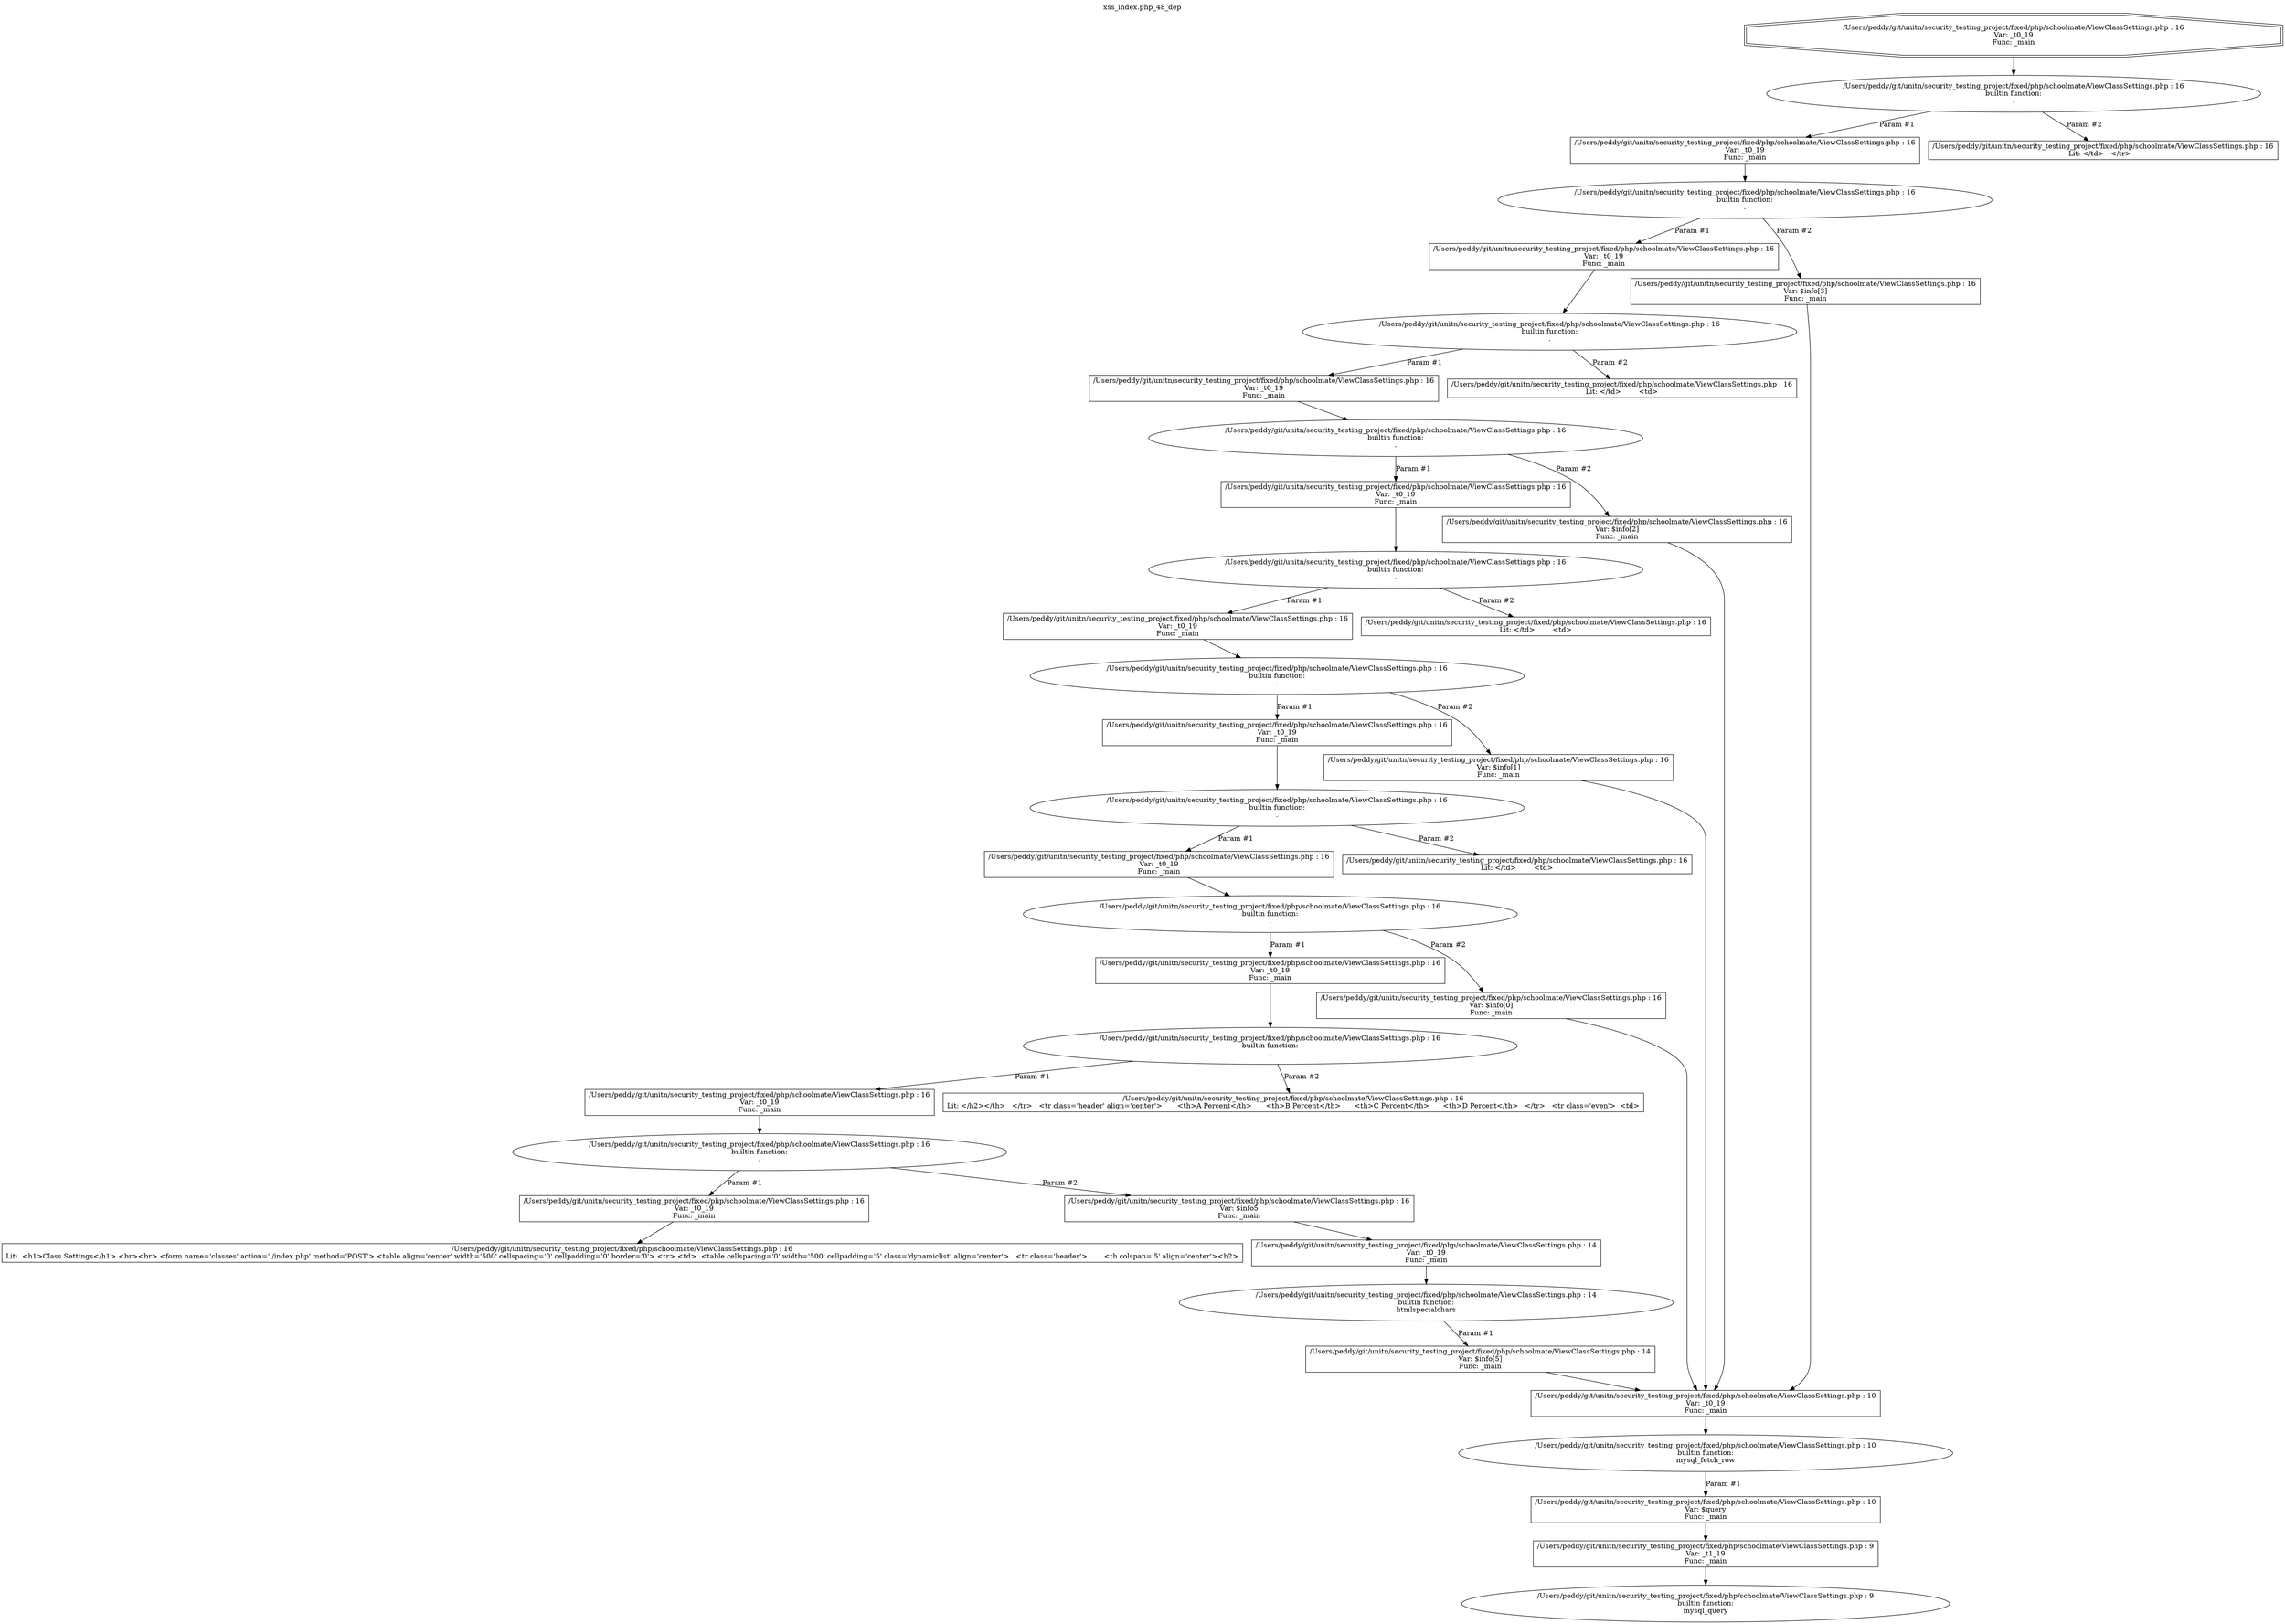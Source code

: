 digraph cfg {
  label="xss_index.php_48_dep";
  labelloc=t;
  n1 [shape=doubleoctagon, label="/Users/peddy/git/unitn/security_testing_project/fixed/php/schoolmate/ViewClassSettings.php : 16\nVar: _t0_19\nFunc: _main\n"];
  n2 [shape=ellipse, label="/Users/peddy/git/unitn/security_testing_project/fixed/php/schoolmate/ViewClassSettings.php : 16\nbuiltin function:\n.\n"];
  n3 [shape=box, label="/Users/peddy/git/unitn/security_testing_project/fixed/php/schoolmate/ViewClassSettings.php : 16\nVar: _t0_19\nFunc: _main\n"];
  n4 [shape=ellipse, label="/Users/peddy/git/unitn/security_testing_project/fixed/php/schoolmate/ViewClassSettings.php : 16\nbuiltin function:\n.\n"];
  n5 [shape=box, label="/Users/peddy/git/unitn/security_testing_project/fixed/php/schoolmate/ViewClassSettings.php : 16\nVar: _t0_19\nFunc: _main\n"];
  n6 [shape=ellipse, label="/Users/peddy/git/unitn/security_testing_project/fixed/php/schoolmate/ViewClassSettings.php : 16\nbuiltin function:\n.\n"];
  n7 [shape=box, label="/Users/peddy/git/unitn/security_testing_project/fixed/php/schoolmate/ViewClassSettings.php : 16\nVar: _t0_19\nFunc: _main\n"];
  n8 [shape=ellipse, label="/Users/peddy/git/unitn/security_testing_project/fixed/php/schoolmate/ViewClassSettings.php : 16\nbuiltin function:\n.\n"];
  n9 [shape=box, label="/Users/peddy/git/unitn/security_testing_project/fixed/php/schoolmate/ViewClassSettings.php : 16\nVar: _t0_19\nFunc: _main\n"];
  n10 [shape=ellipse, label="/Users/peddy/git/unitn/security_testing_project/fixed/php/schoolmate/ViewClassSettings.php : 16\nbuiltin function:\n.\n"];
  n11 [shape=box, label="/Users/peddy/git/unitn/security_testing_project/fixed/php/schoolmate/ViewClassSettings.php : 16\nVar: _t0_19\nFunc: _main\n"];
  n12 [shape=ellipse, label="/Users/peddy/git/unitn/security_testing_project/fixed/php/schoolmate/ViewClassSettings.php : 16\nbuiltin function:\n.\n"];
  n13 [shape=box, label="/Users/peddy/git/unitn/security_testing_project/fixed/php/schoolmate/ViewClassSettings.php : 16\nVar: _t0_19\nFunc: _main\n"];
  n14 [shape=ellipse, label="/Users/peddy/git/unitn/security_testing_project/fixed/php/schoolmate/ViewClassSettings.php : 16\nbuiltin function:\n.\n"];
  n15 [shape=box, label="/Users/peddy/git/unitn/security_testing_project/fixed/php/schoolmate/ViewClassSettings.php : 16\nVar: _t0_19\nFunc: _main\n"];
  n16 [shape=ellipse, label="/Users/peddy/git/unitn/security_testing_project/fixed/php/schoolmate/ViewClassSettings.php : 16\nbuiltin function:\n.\n"];
  n17 [shape=box, label="/Users/peddy/git/unitn/security_testing_project/fixed/php/schoolmate/ViewClassSettings.php : 16\nVar: _t0_19\nFunc: _main\n"];
  n18 [shape=ellipse, label="/Users/peddy/git/unitn/security_testing_project/fixed/php/schoolmate/ViewClassSettings.php : 16\nbuiltin function:\n.\n"];
  n19 [shape=box, label="/Users/peddy/git/unitn/security_testing_project/fixed/php/schoolmate/ViewClassSettings.php : 16\nVar: _t0_19\nFunc: _main\n"];
  n20 [shape=ellipse, label="/Users/peddy/git/unitn/security_testing_project/fixed/php/schoolmate/ViewClassSettings.php : 16\nbuiltin function:\n.\n"];
  n21 [shape=box, label="/Users/peddy/git/unitn/security_testing_project/fixed/php/schoolmate/ViewClassSettings.php : 16\nVar: _t0_19\nFunc: _main\n"];
  n22 [shape=box, label="/Users/peddy/git/unitn/security_testing_project/fixed/php/schoolmate/ViewClassSettings.php : 16\nLit:  <h1>Class Settings</h1> <br><br> <form name='classes' action='./index.php' method='POST'> <table align='center' width='500' cellspacing='0' cellpadding='0' border='0'> <tr> <td>  <table cellspacing='0' width='500' cellpadding='5' class='dynamiclist' align='center'>   <tr class='header'>	<th colspan='5' align='center'><h2>\n"];
  n23 [shape=box, label="/Users/peddy/git/unitn/security_testing_project/fixed/php/schoolmate/ViewClassSettings.php : 16\nVar: $info5\nFunc: _main\n"];
  n24 [shape=box, label="/Users/peddy/git/unitn/security_testing_project/fixed/php/schoolmate/ViewClassSettings.php : 14\nVar: _t0_19\nFunc: _main\n"];
  n25 [shape=ellipse, label="/Users/peddy/git/unitn/security_testing_project/fixed/php/schoolmate/ViewClassSettings.php : 14\nbuiltin function:\nhtmlspecialchars\n"];
  n26 [shape=box, label="/Users/peddy/git/unitn/security_testing_project/fixed/php/schoolmate/ViewClassSettings.php : 14\nVar: $info[5]\nFunc: _main\n"];
  n27 [shape=box, label="/Users/peddy/git/unitn/security_testing_project/fixed/php/schoolmate/ViewClassSettings.php : 10\nVar: _t0_19\nFunc: _main\n"];
  n28 [shape=ellipse, label="/Users/peddy/git/unitn/security_testing_project/fixed/php/schoolmate/ViewClassSettings.php : 10\nbuiltin function:\nmysql_fetch_row\n"];
  n29 [shape=box, label="/Users/peddy/git/unitn/security_testing_project/fixed/php/schoolmate/ViewClassSettings.php : 10\nVar: $query\nFunc: _main\n"];
  n30 [shape=box, label="/Users/peddy/git/unitn/security_testing_project/fixed/php/schoolmate/ViewClassSettings.php : 9\nVar: _t1_19\nFunc: _main\n"];
  n31 [shape=ellipse, label="/Users/peddy/git/unitn/security_testing_project/fixed/php/schoolmate/ViewClassSettings.php : 9\nbuiltin function:\nmysql_query\n"];
  n32 [shape=box, label="/Users/peddy/git/unitn/security_testing_project/fixed/php/schoolmate/ViewClassSettings.php : 16\nLit: </h2></th>   </tr>   <tr class='header' align='center'>	<th>A Percent</th>	<th>B Percent</th>	<th>C Percent</th>	<th>D Percent</th>   </tr>   <tr class='even'>	<td>\n"];
  n33 [shape=box, label="/Users/peddy/git/unitn/security_testing_project/fixed/php/schoolmate/ViewClassSettings.php : 16\nVar: $info[0]\nFunc: _main\n"];
  n34 [shape=box, label="/Users/peddy/git/unitn/security_testing_project/fixed/php/schoolmate/ViewClassSettings.php : 16\nLit: </td>	<td>\n"];
  n35 [shape=box, label="/Users/peddy/git/unitn/security_testing_project/fixed/php/schoolmate/ViewClassSettings.php : 16\nVar: $info[1]\nFunc: _main\n"];
  n36 [shape=box, label="/Users/peddy/git/unitn/security_testing_project/fixed/php/schoolmate/ViewClassSettings.php : 16\nLit: </td>	<td>\n"];
  n37 [shape=box, label="/Users/peddy/git/unitn/security_testing_project/fixed/php/schoolmate/ViewClassSettings.php : 16\nVar: $info[2]\nFunc: _main\n"];
  n38 [shape=box, label="/Users/peddy/git/unitn/security_testing_project/fixed/php/schoolmate/ViewClassSettings.php : 16\nLit: </td>	<td>\n"];
  n39 [shape=box, label="/Users/peddy/git/unitn/security_testing_project/fixed/php/schoolmate/ViewClassSettings.php : 16\nVar: $info[3]\nFunc: _main\n"];
  n40 [shape=box, label="/Users/peddy/git/unitn/security_testing_project/fixed/php/schoolmate/ViewClassSettings.php : 16\nLit: </td>   </tr>   \n"];
  n1 -> n2;
  n3 -> n4;
  n5 -> n6;
  n7 -> n8;
  n9 -> n10;
  n11 -> n12;
  n13 -> n14;
  n15 -> n16;
  n17 -> n18;
  n19 -> n20;
  n21 -> n22;
  n20 -> n21[label="Param #1"];
  n20 -> n23[label="Param #2"];
  n24 -> n25;
  n27 -> n28;
  n30 -> n31;
  n29 -> n30;
  n28 -> n29[label="Param #1"];
  n26 -> n27;
  n25 -> n26[label="Param #1"];
  n23 -> n24;
  n18 -> n19[label="Param #1"];
  n18 -> n32[label="Param #2"];
  n16 -> n17[label="Param #1"];
  n16 -> n33[label="Param #2"];
  n33 -> n27;
  n14 -> n15[label="Param #1"];
  n14 -> n34[label="Param #2"];
  n12 -> n13[label="Param #1"];
  n12 -> n35[label="Param #2"];
  n35 -> n27;
  n10 -> n11[label="Param #1"];
  n10 -> n36[label="Param #2"];
  n8 -> n9[label="Param #1"];
  n8 -> n37[label="Param #2"];
  n37 -> n27;
  n6 -> n7[label="Param #1"];
  n6 -> n38[label="Param #2"];
  n4 -> n5[label="Param #1"];
  n4 -> n39[label="Param #2"];
  n39 -> n27;
  n2 -> n3[label="Param #1"];
  n2 -> n40[label="Param #2"];
}
